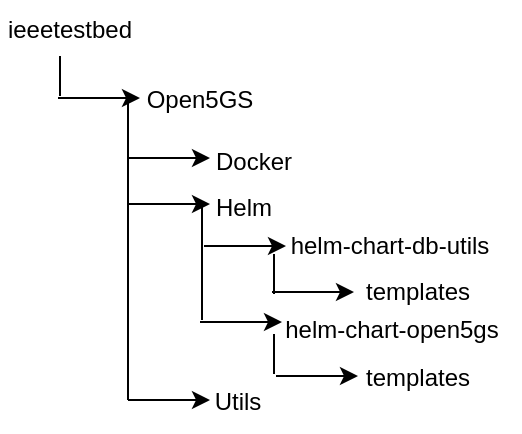 <mxfile version="20.8.13" type="github">
  <diagram name="Page-1" id="J2nJFxSQdsmkeFntTawh">
    <mxGraphModel dx="1120" dy="484" grid="1" gridSize="10" guides="1" tooltips="1" connect="1" arrows="1" fold="1" page="1" pageScale="1" pageWidth="850" pageHeight="1100" math="0" shadow="0">
      <root>
        <mxCell id="0" />
        <mxCell id="1" parent="0" />
        <mxCell id="dOSe5xCB9PC1TA-I-9aR-3" value="ieeetestbed" style="text;html=1;strokeColor=none;fillColor=none;align=center;verticalAlign=middle;whiteSpace=wrap;rounded=0;" vertex="1" parent="1">
          <mxGeometry x="510" y="120" width="70" height="30" as="geometry" />
        </mxCell>
        <mxCell id="dOSe5xCB9PC1TA-I-9aR-4" value="" style="endArrow=none;html=1;rounded=0;" edge="1" parent="1">
          <mxGeometry width="50" height="50" relative="1" as="geometry">
            <mxPoint x="647" y="267" as="sourcePoint" />
            <mxPoint x="647" y="247" as="targetPoint" />
          </mxGeometry>
        </mxCell>
        <mxCell id="dOSe5xCB9PC1TA-I-9aR-5" value="" style="endArrow=classic;html=1;rounded=0;" edge="1" parent="1">
          <mxGeometry width="50" height="50" relative="1" as="geometry">
            <mxPoint x="539" y="169" as="sourcePoint" />
            <mxPoint x="580" y="169" as="targetPoint" />
          </mxGeometry>
        </mxCell>
        <mxCell id="dOSe5xCB9PC1TA-I-9aR-6" value="Open5GS" style="text;html=1;strokeColor=none;fillColor=none;align=center;verticalAlign=middle;whiteSpace=wrap;rounded=0;" vertex="1" parent="1">
          <mxGeometry x="575" y="155" width="70" height="30" as="geometry" />
        </mxCell>
        <mxCell id="dOSe5xCB9PC1TA-I-9aR-7" value="" style="endArrow=none;html=1;rounded=0;" edge="1" parent="1">
          <mxGeometry width="50" height="50" relative="1" as="geometry">
            <mxPoint x="574" y="320" as="sourcePoint" />
            <mxPoint x="574" y="170" as="targetPoint" />
          </mxGeometry>
        </mxCell>
        <mxCell id="dOSe5xCB9PC1TA-I-9aR-8" value="Docker" style="text;html=1;strokeColor=none;fillColor=none;align=center;verticalAlign=middle;whiteSpace=wrap;rounded=0;" vertex="1" parent="1">
          <mxGeometry x="602" y="186" width="70" height="30" as="geometry" />
        </mxCell>
        <mxCell id="dOSe5xCB9PC1TA-I-9aR-9" value="Helm" style="text;html=1;strokeColor=none;fillColor=none;align=center;verticalAlign=middle;whiteSpace=wrap;rounded=0;" vertex="1" parent="1">
          <mxGeometry x="597" y="209" width="70" height="30" as="geometry" />
        </mxCell>
        <mxCell id="dOSe5xCB9PC1TA-I-9aR-10" value="" style="endArrow=classic;html=1;rounded=0;" edge="1" parent="1">
          <mxGeometry width="50" height="50" relative="1" as="geometry">
            <mxPoint x="574" y="199" as="sourcePoint" />
            <mxPoint x="615" y="199" as="targetPoint" />
          </mxGeometry>
        </mxCell>
        <mxCell id="dOSe5xCB9PC1TA-I-9aR-11" value="" style="endArrow=classic;html=1;rounded=0;" edge="1" parent="1">
          <mxGeometry width="50" height="50" relative="1" as="geometry">
            <mxPoint x="574" y="222" as="sourcePoint" />
            <mxPoint x="615" y="222" as="targetPoint" />
          </mxGeometry>
        </mxCell>
        <mxCell id="dOSe5xCB9PC1TA-I-9aR-12" value="" style="endArrow=none;html=1;rounded=0;" edge="1" parent="1">
          <mxGeometry width="50" height="50" relative="1" as="geometry">
            <mxPoint x="611" y="280" as="sourcePoint" />
            <mxPoint x="611" y="221" as="targetPoint" />
          </mxGeometry>
        </mxCell>
        <mxCell id="dOSe5xCB9PC1TA-I-9aR-13" value="" style="endArrow=classic;html=1;rounded=0;" edge="1" parent="1">
          <mxGeometry width="50" height="50" relative="1" as="geometry">
            <mxPoint x="612" y="243" as="sourcePoint" />
            <mxPoint x="653" y="243" as="targetPoint" />
          </mxGeometry>
        </mxCell>
        <mxCell id="dOSe5xCB9PC1TA-I-9aR-14" value="helm-chart-db-utils" style="text;html=1;strokeColor=none;fillColor=none;align=center;verticalAlign=middle;whiteSpace=wrap;rounded=0;" vertex="1" parent="1">
          <mxGeometry x="641" y="228" width="128" height="30" as="geometry" />
        </mxCell>
        <mxCell id="dOSe5xCB9PC1TA-I-9aR-17" value="" style="endArrow=none;html=1;rounded=0;" edge="1" parent="1">
          <mxGeometry width="50" height="50" relative="1" as="geometry">
            <mxPoint x="540" y="168" as="sourcePoint" />
            <mxPoint x="540" y="148" as="targetPoint" />
          </mxGeometry>
        </mxCell>
        <mxCell id="dOSe5xCB9PC1TA-I-9aR-18" value="" style="endArrow=classic;html=1;rounded=0;" edge="1" parent="1">
          <mxGeometry width="50" height="50" relative="1" as="geometry">
            <mxPoint x="646" y="266" as="sourcePoint" />
            <mxPoint x="687" y="266" as="targetPoint" />
          </mxGeometry>
        </mxCell>
        <mxCell id="dOSe5xCB9PC1TA-I-9aR-19" value="templates" style="text;html=1;strokeColor=none;fillColor=none;align=center;verticalAlign=middle;whiteSpace=wrap;rounded=0;" vertex="1" parent="1">
          <mxGeometry x="684" y="251" width="70" height="30" as="geometry" />
        </mxCell>
        <mxCell id="dOSe5xCB9PC1TA-I-9aR-20" value="" style="endArrow=classic;html=1;rounded=0;" edge="1" parent="1">
          <mxGeometry width="50" height="50" relative="1" as="geometry">
            <mxPoint x="610" y="281" as="sourcePoint" />
            <mxPoint x="651" y="281" as="targetPoint" />
          </mxGeometry>
        </mxCell>
        <mxCell id="dOSe5xCB9PC1TA-I-9aR-21" value="helm-chart-open5gs" style="text;html=1;strokeColor=none;fillColor=none;align=center;verticalAlign=middle;whiteSpace=wrap;rounded=0;" vertex="1" parent="1">
          <mxGeometry x="642" y="270" width="128" height="30" as="geometry" />
        </mxCell>
        <mxCell id="dOSe5xCB9PC1TA-I-9aR-22" value="templates" style="text;html=1;strokeColor=none;fillColor=none;align=center;verticalAlign=middle;whiteSpace=wrap;rounded=0;" vertex="1" parent="1">
          <mxGeometry x="684" y="294" width="70" height="30" as="geometry" />
        </mxCell>
        <mxCell id="dOSe5xCB9PC1TA-I-9aR-23" value="" style="endArrow=none;html=1;rounded=0;" edge="1" parent="1">
          <mxGeometry width="50" height="50" relative="1" as="geometry">
            <mxPoint x="647" y="307" as="sourcePoint" />
            <mxPoint x="647" y="287" as="targetPoint" />
          </mxGeometry>
        </mxCell>
        <mxCell id="dOSe5xCB9PC1TA-I-9aR-26" value="" style="endArrow=classic;html=1;rounded=0;" edge="1" parent="1">
          <mxGeometry width="50" height="50" relative="1" as="geometry">
            <mxPoint x="648" y="308" as="sourcePoint" />
            <mxPoint x="689" y="308" as="targetPoint" />
          </mxGeometry>
        </mxCell>
        <mxCell id="dOSe5xCB9PC1TA-I-9aR-27" value="" style="endArrow=classic;html=1;rounded=0;" edge="1" parent="1">
          <mxGeometry width="50" height="50" relative="1" as="geometry">
            <mxPoint x="574" y="320" as="sourcePoint" />
            <mxPoint x="615" y="320" as="targetPoint" />
          </mxGeometry>
        </mxCell>
        <mxCell id="dOSe5xCB9PC1TA-I-9aR-28" value="Utils" style="text;html=1;strokeColor=none;fillColor=none;align=center;verticalAlign=middle;whiteSpace=wrap;rounded=0;" vertex="1" parent="1">
          <mxGeometry x="594" y="306" width="70" height="30" as="geometry" />
        </mxCell>
      </root>
    </mxGraphModel>
  </diagram>
</mxfile>

